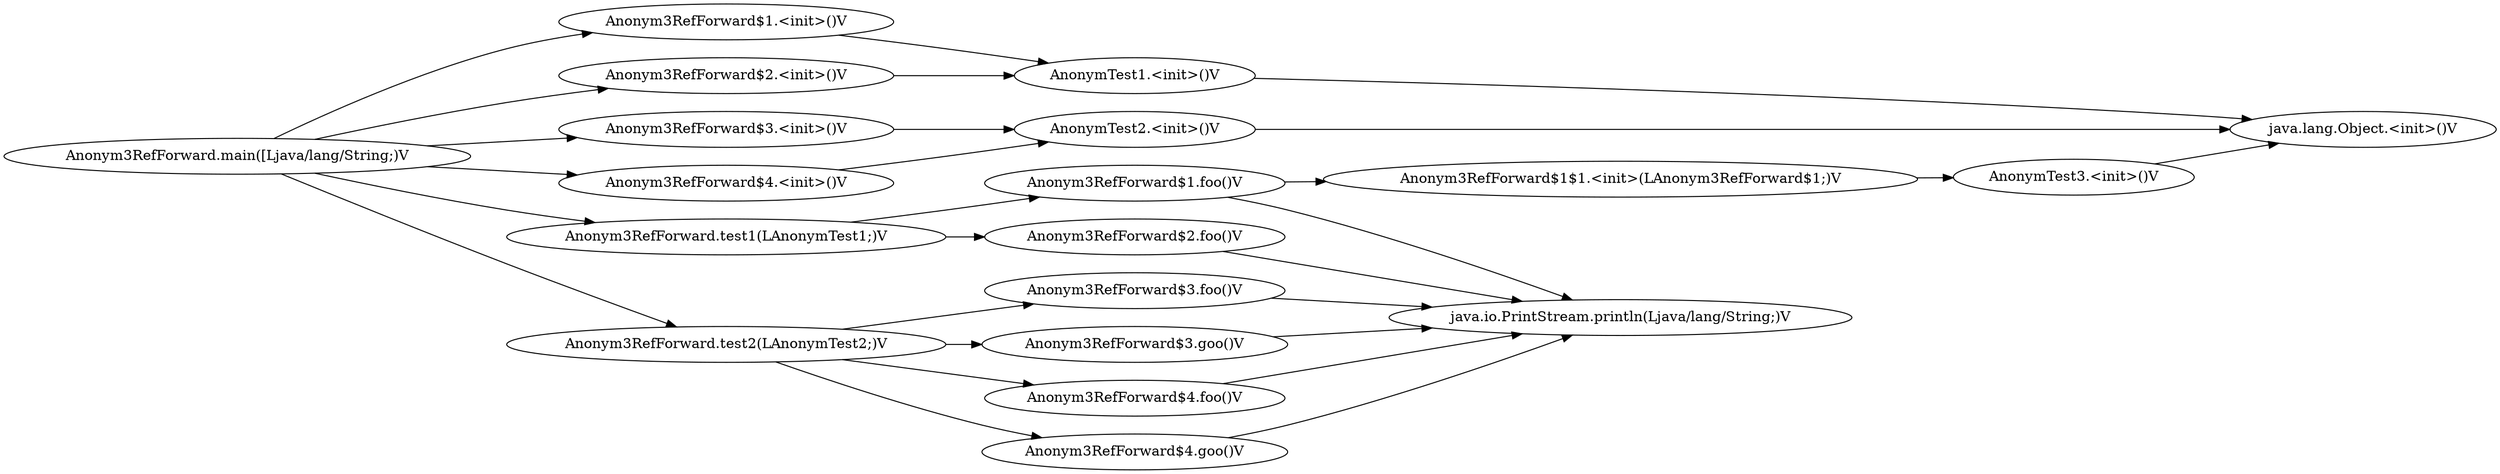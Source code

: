 digraph graphname {
rankdir="LR";
11 [label="Anonym3RefForward$1$1.<init>(LAnonym3RefForward$1;)V"]
1 [label="Anonym3RefForward$1.<init>()V"]
9 [label="Anonym3RefForward$1.foo()V"]
3 [label="Anonym3RefForward$2.<init>()V"]
10 [label="Anonym3RefForward$2.foo()V"]
4 [label="Anonym3RefForward$3.<init>()V"]
15 [label="Anonym3RefForward$3.foo()V"]
17 [label="Anonym3RefForward$3.goo()V"]
6 [label="Anonym3RefForward$4.<init>()V"]
16 [label="Anonym3RefForward$4.foo()V"]
18 [label="Anonym3RefForward$4.goo()V"]
0 [label="Anonym3RefForward.main([Ljava/lang/String;)V"]
2 [label="Anonym3RefForward.test1(LAnonymTest1;)V"]
5 [label="Anonym3RefForward.test2(LAnonymTest2;)V"]
7 [label="AnonymTest1.<init>()V"]
14 [label="AnonymTest2.<init>()V"]
13 [label="AnonymTest3.<init>()V"]
12 [label="java.io.PrintStream.println(Ljava/lang/String;)V"]
8 [label="java.lang.Object.<init>()V"]
0 -> 1
0 -> 2
0 -> 3
0 -> 4
0 -> 5
0 -> 6
1 -> 7
2 -> 9
2 -> 10
3 -> 7
4 -> 14
5 -> 15
5 -> 16
5 -> 17
5 -> 18
6 -> 14
7 -> 8
9 -> 11
9 -> 12
10 -> 12
11 -> 13
13 -> 8
14 -> 8
15 -> 12
16 -> 12
17 -> 12
18 -> 12
}
